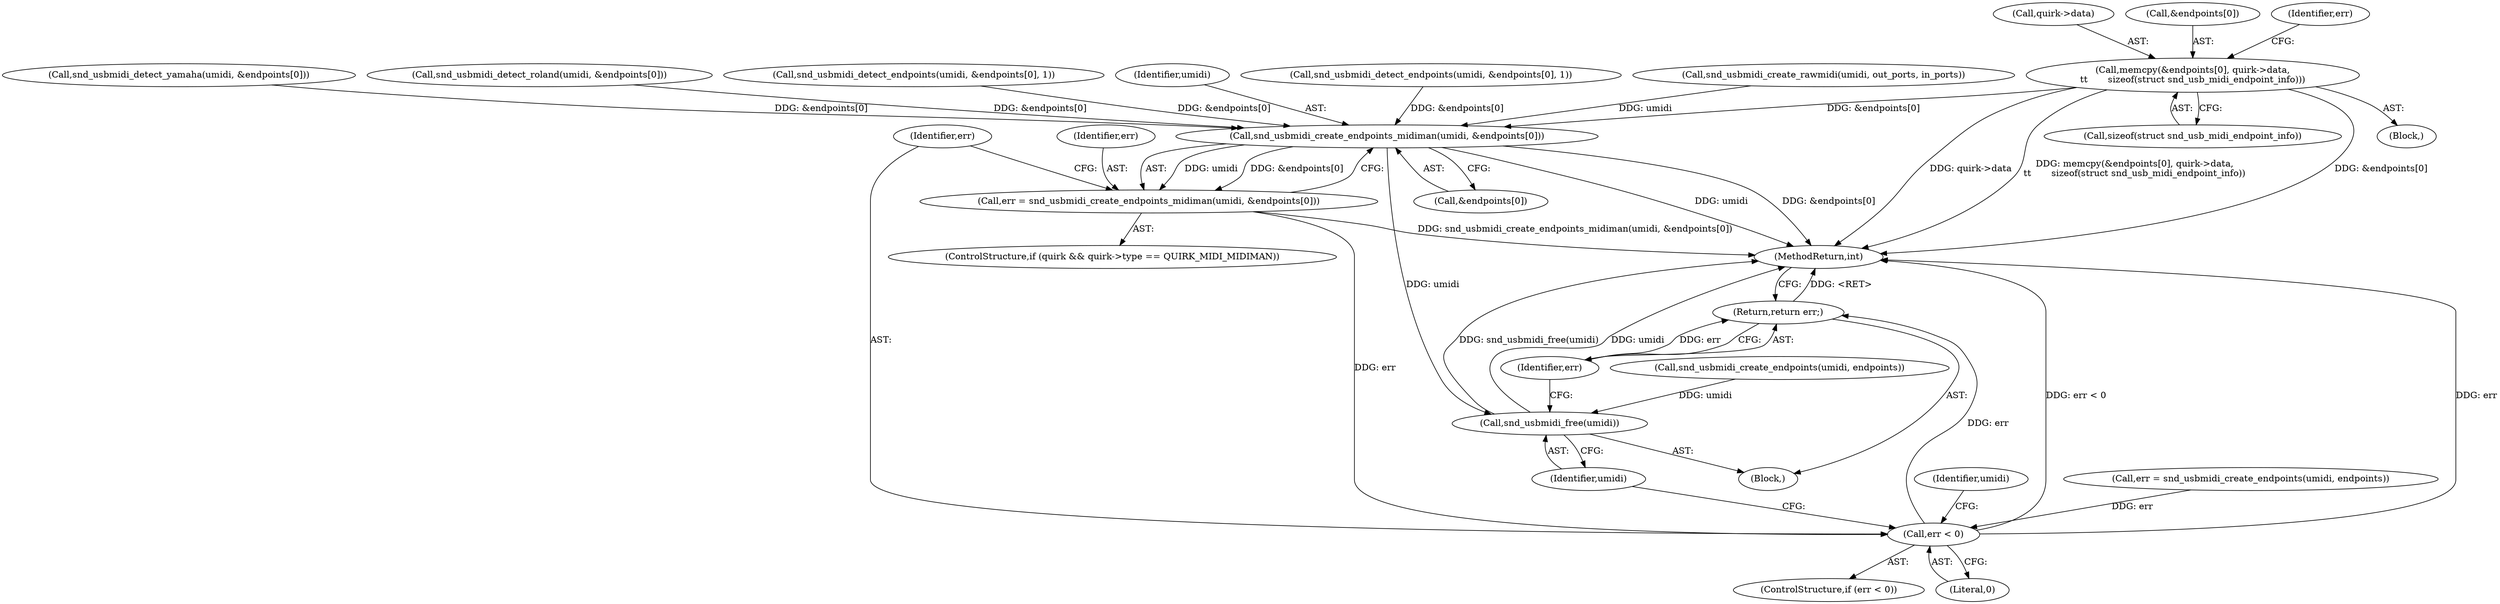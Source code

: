 digraph "1_linux_07d86ca93db7e5cdf4743564d98292042ec21af7@array" {
"1000295" [label="(Call,memcpy(&endpoints[0], quirk->data,\n\t\t       sizeof(struct snd_usb_midi_endpoint_info)))"];
"1000541" [label="(Call,snd_usbmidi_create_endpoints_midiman(umidi, &endpoints[0]))"];
"1000539" [label="(Call,err = snd_usbmidi_create_endpoints_midiman(umidi, &endpoints[0]))"];
"1000554" [label="(Call,err < 0)"];
"1000560" [label="(Return,return err;)"];
"1000558" [label="(Call,snd_usbmidi_free(umidi))"];
"1000300" [label="(Call,quirk->data)"];
"1000271" [label="(Call,snd_usbmidi_detect_yamaha(umidi, &endpoints[0]))"];
"1000531" [label="(ControlStructure,if (quirk && quirk->type == QUIRK_MIDI_MIDIMAN))"];
"1000281" [label="(Call,snd_usbmidi_detect_roland(umidi, &endpoints[0]))"];
"1000260" [label="(Call,snd_usbmidi_detect_endpoints(umidi, &endpoints[0], 1))"];
"1000550" [label="(Call,snd_usbmidi_create_endpoints(umidi, endpoints))"];
"1000558" [label="(Call,snd_usbmidi_free(umidi))"];
"1000541" [label="(Call,snd_usbmidi_create_endpoints_midiman(umidi, &endpoints[0]))"];
"1000296" [label="(Call,&endpoints[0])"];
"1000559" [label="(Identifier,umidi)"];
"1000218" [label="(Block,)"];
"1000554" [label="(Call,err < 0)"];
"1000553" [label="(ControlStructure,if (err < 0))"];
"1000303" [label="(Call,sizeof(struct snd_usb_midi_endpoint_info))"];
"1000542" [label="(Identifier,umidi)"];
"1000560" [label="(Return,return err;)"];
"1000564" [label="(Identifier,umidi)"];
"1000540" [label="(Identifier,err)"];
"1000543" [label="(Call,&endpoints[0])"];
"1000306" [label="(Identifier,err)"];
"1000557" [label="(Block,)"];
"1000555" [label="(Identifier,err)"];
"1000368" [label="(Call,snd_usbmidi_detect_endpoints(umidi, &endpoints[0], 1))"];
"1000518" [label="(Call,snd_usbmidi_create_rawmidi(umidi, out_ports, in_ports))"];
"1000548" [label="(Call,err = snd_usbmidi_create_endpoints(umidi, endpoints))"];
"1000574" [label="(MethodReturn,int)"];
"1000295" [label="(Call,memcpy(&endpoints[0], quirk->data,\n\t\t       sizeof(struct snd_usb_midi_endpoint_info)))"];
"1000539" [label="(Call,err = snd_usbmidi_create_endpoints_midiman(umidi, &endpoints[0]))"];
"1000556" [label="(Literal,0)"];
"1000561" [label="(Identifier,err)"];
"1000295" -> "1000218"  [label="AST: "];
"1000295" -> "1000303"  [label="CFG: "];
"1000296" -> "1000295"  [label="AST: "];
"1000300" -> "1000295"  [label="AST: "];
"1000303" -> "1000295"  [label="AST: "];
"1000306" -> "1000295"  [label="CFG: "];
"1000295" -> "1000574"  [label="DDG: &endpoints[0]"];
"1000295" -> "1000574"  [label="DDG: quirk->data"];
"1000295" -> "1000574"  [label="DDG: memcpy(&endpoints[0], quirk->data,\n\t\t       sizeof(struct snd_usb_midi_endpoint_info))"];
"1000295" -> "1000541"  [label="DDG: &endpoints[0]"];
"1000541" -> "1000539"  [label="AST: "];
"1000541" -> "1000543"  [label="CFG: "];
"1000542" -> "1000541"  [label="AST: "];
"1000543" -> "1000541"  [label="AST: "];
"1000539" -> "1000541"  [label="CFG: "];
"1000541" -> "1000574"  [label="DDG: umidi"];
"1000541" -> "1000574"  [label="DDG: &endpoints[0]"];
"1000541" -> "1000539"  [label="DDG: umidi"];
"1000541" -> "1000539"  [label="DDG: &endpoints[0]"];
"1000518" -> "1000541"  [label="DDG: umidi"];
"1000368" -> "1000541"  [label="DDG: &endpoints[0]"];
"1000260" -> "1000541"  [label="DDG: &endpoints[0]"];
"1000271" -> "1000541"  [label="DDG: &endpoints[0]"];
"1000281" -> "1000541"  [label="DDG: &endpoints[0]"];
"1000541" -> "1000558"  [label="DDG: umidi"];
"1000539" -> "1000531"  [label="AST: "];
"1000540" -> "1000539"  [label="AST: "];
"1000555" -> "1000539"  [label="CFG: "];
"1000539" -> "1000574"  [label="DDG: snd_usbmidi_create_endpoints_midiman(umidi, &endpoints[0])"];
"1000539" -> "1000554"  [label="DDG: err"];
"1000554" -> "1000553"  [label="AST: "];
"1000554" -> "1000556"  [label="CFG: "];
"1000555" -> "1000554"  [label="AST: "];
"1000556" -> "1000554"  [label="AST: "];
"1000559" -> "1000554"  [label="CFG: "];
"1000564" -> "1000554"  [label="CFG: "];
"1000554" -> "1000574"  [label="DDG: err < 0"];
"1000554" -> "1000574"  [label="DDG: err"];
"1000548" -> "1000554"  [label="DDG: err"];
"1000554" -> "1000560"  [label="DDG: err"];
"1000560" -> "1000557"  [label="AST: "];
"1000560" -> "1000561"  [label="CFG: "];
"1000561" -> "1000560"  [label="AST: "];
"1000574" -> "1000560"  [label="CFG: "];
"1000560" -> "1000574"  [label="DDG: <RET>"];
"1000561" -> "1000560"  [label="DDG: err"];
"1000558" -> "1000557"  [label="AST: "];
"1000558" -> "1000559"  [label="CFG: "];
"1000559" -> "1000558"  [label="AST: "];
"1000561" -> "1000558"  [label="CFG: "];
"1000558" -> "1000574"  [label="DDG: snd_usbmidi_free(umidi)"];
"1000558" -> "1000574"  [label="DDG: umidi"];
"1000550" -> "1000558"  [label="DDG: umidi"];
}

